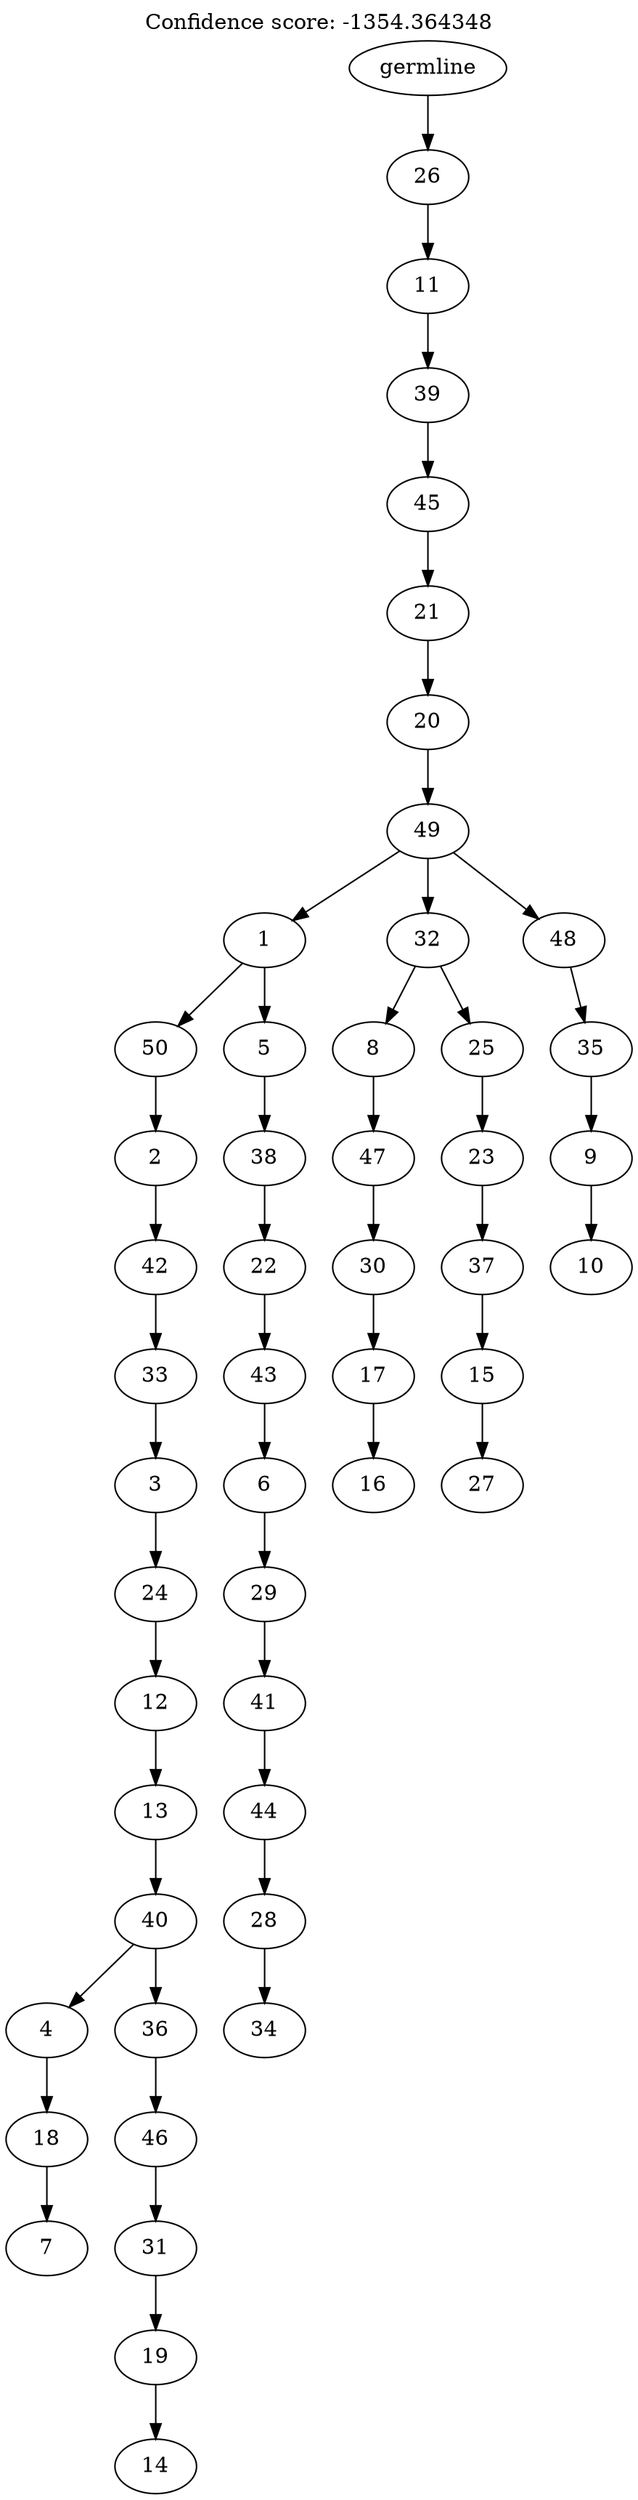 digraph g {
	"49" -> "50";
	"50" [label="7"];
	"48" -> "49";
	"49" [label="18"];
	"46" -> "47";
	"47" [label="14"];
	"45" -> "46";
	"46" [label="19"];
	"44" -> "45";
	"45" [label="31"];
	"43" -> "44";
	"44" [label="46"];
	"42" -> "43";
	"43" [label="36"];
	"42" -> "48";
	"48" [label="4"];
	"41" -> "42";
	"42" [label="40"];
	"40" -> "41";
	"41" [label="13"];
	"39" -> "40";
	"40" [label="12"];
	"38" -> "39";
	"39" [label="24"];
	"37" -> "38";
	"38" [label="3"];
	"36" -> "37";
	"37" [label="33"];
	"35" -> "36";
	"36" [label="42"];
	"34" -> "35";
	"35" [label="2"];
	"32" -> "33";
	"33" [label="34"];
	"31" -> "32";
	"32" [label="28"];
	"30" -> "31";
	"31" [label="44"];
	"29" -> "30";
	"30" [label="41"];
	"28" -> "29";
	"29" [label="29"];
	"27" -> "28";
	"28" [label="6"];
	"26" -> "27";
	"27" [label="43"];
	"25" -> "26";
	"26" [label="22"];
	"24" -> "25";
	"25" [label="38"];
	"23" -> "24";
	"24" [label="5"];
	"23" -> "34";
	"34" [label="50"];
	"21" -> "22";
	"22" [label="16"];
	"20" -> "21";
	"21" [label="17"];
	"19" -> "20";
	"20" [label="30"];
	"18" -> "19";
	"19" [label="47"];
	"16" -> "17";
	"17" [label="27"];
	"15" -> "16";
	"16" [label="15"];
	"14" -> "15";
	"15" [label="37"];
	"13" -> "14";
	"14" [label="23"];
	"12" -> "13";
	"13" [label="25"];
	"12" -> "18";
	"18" [label="8"];
	"10" -> "11";
	"11" [label="10"];
	"9" -> "10";
	"10" [label="9"];
	"8" -> "9";
	"9" [label="35"];
	"7" -> "8";
	"8" [label="48"];
	"7" -> "12";
	"12" [label="32"];
	"7" -> "23";
	"23" [label="1"];
	"6" -> "7";
	"7" [label="49"];
	"5" -> "6";
	"6" [label="20"];
	"4" -> "5";
	"5" [label="21"];
	"3" -> "4";
	"4" [label="45"];
	"2" -> "3";
	"3" [label="39"];
	"1" -> "2";
	"2" [label="11"];
	"0" -> "1";
	"1" [label="26"];
	"0" [label="germline"];
	labelloc="t";
	label="Confidence score: -1354.364348";
}
